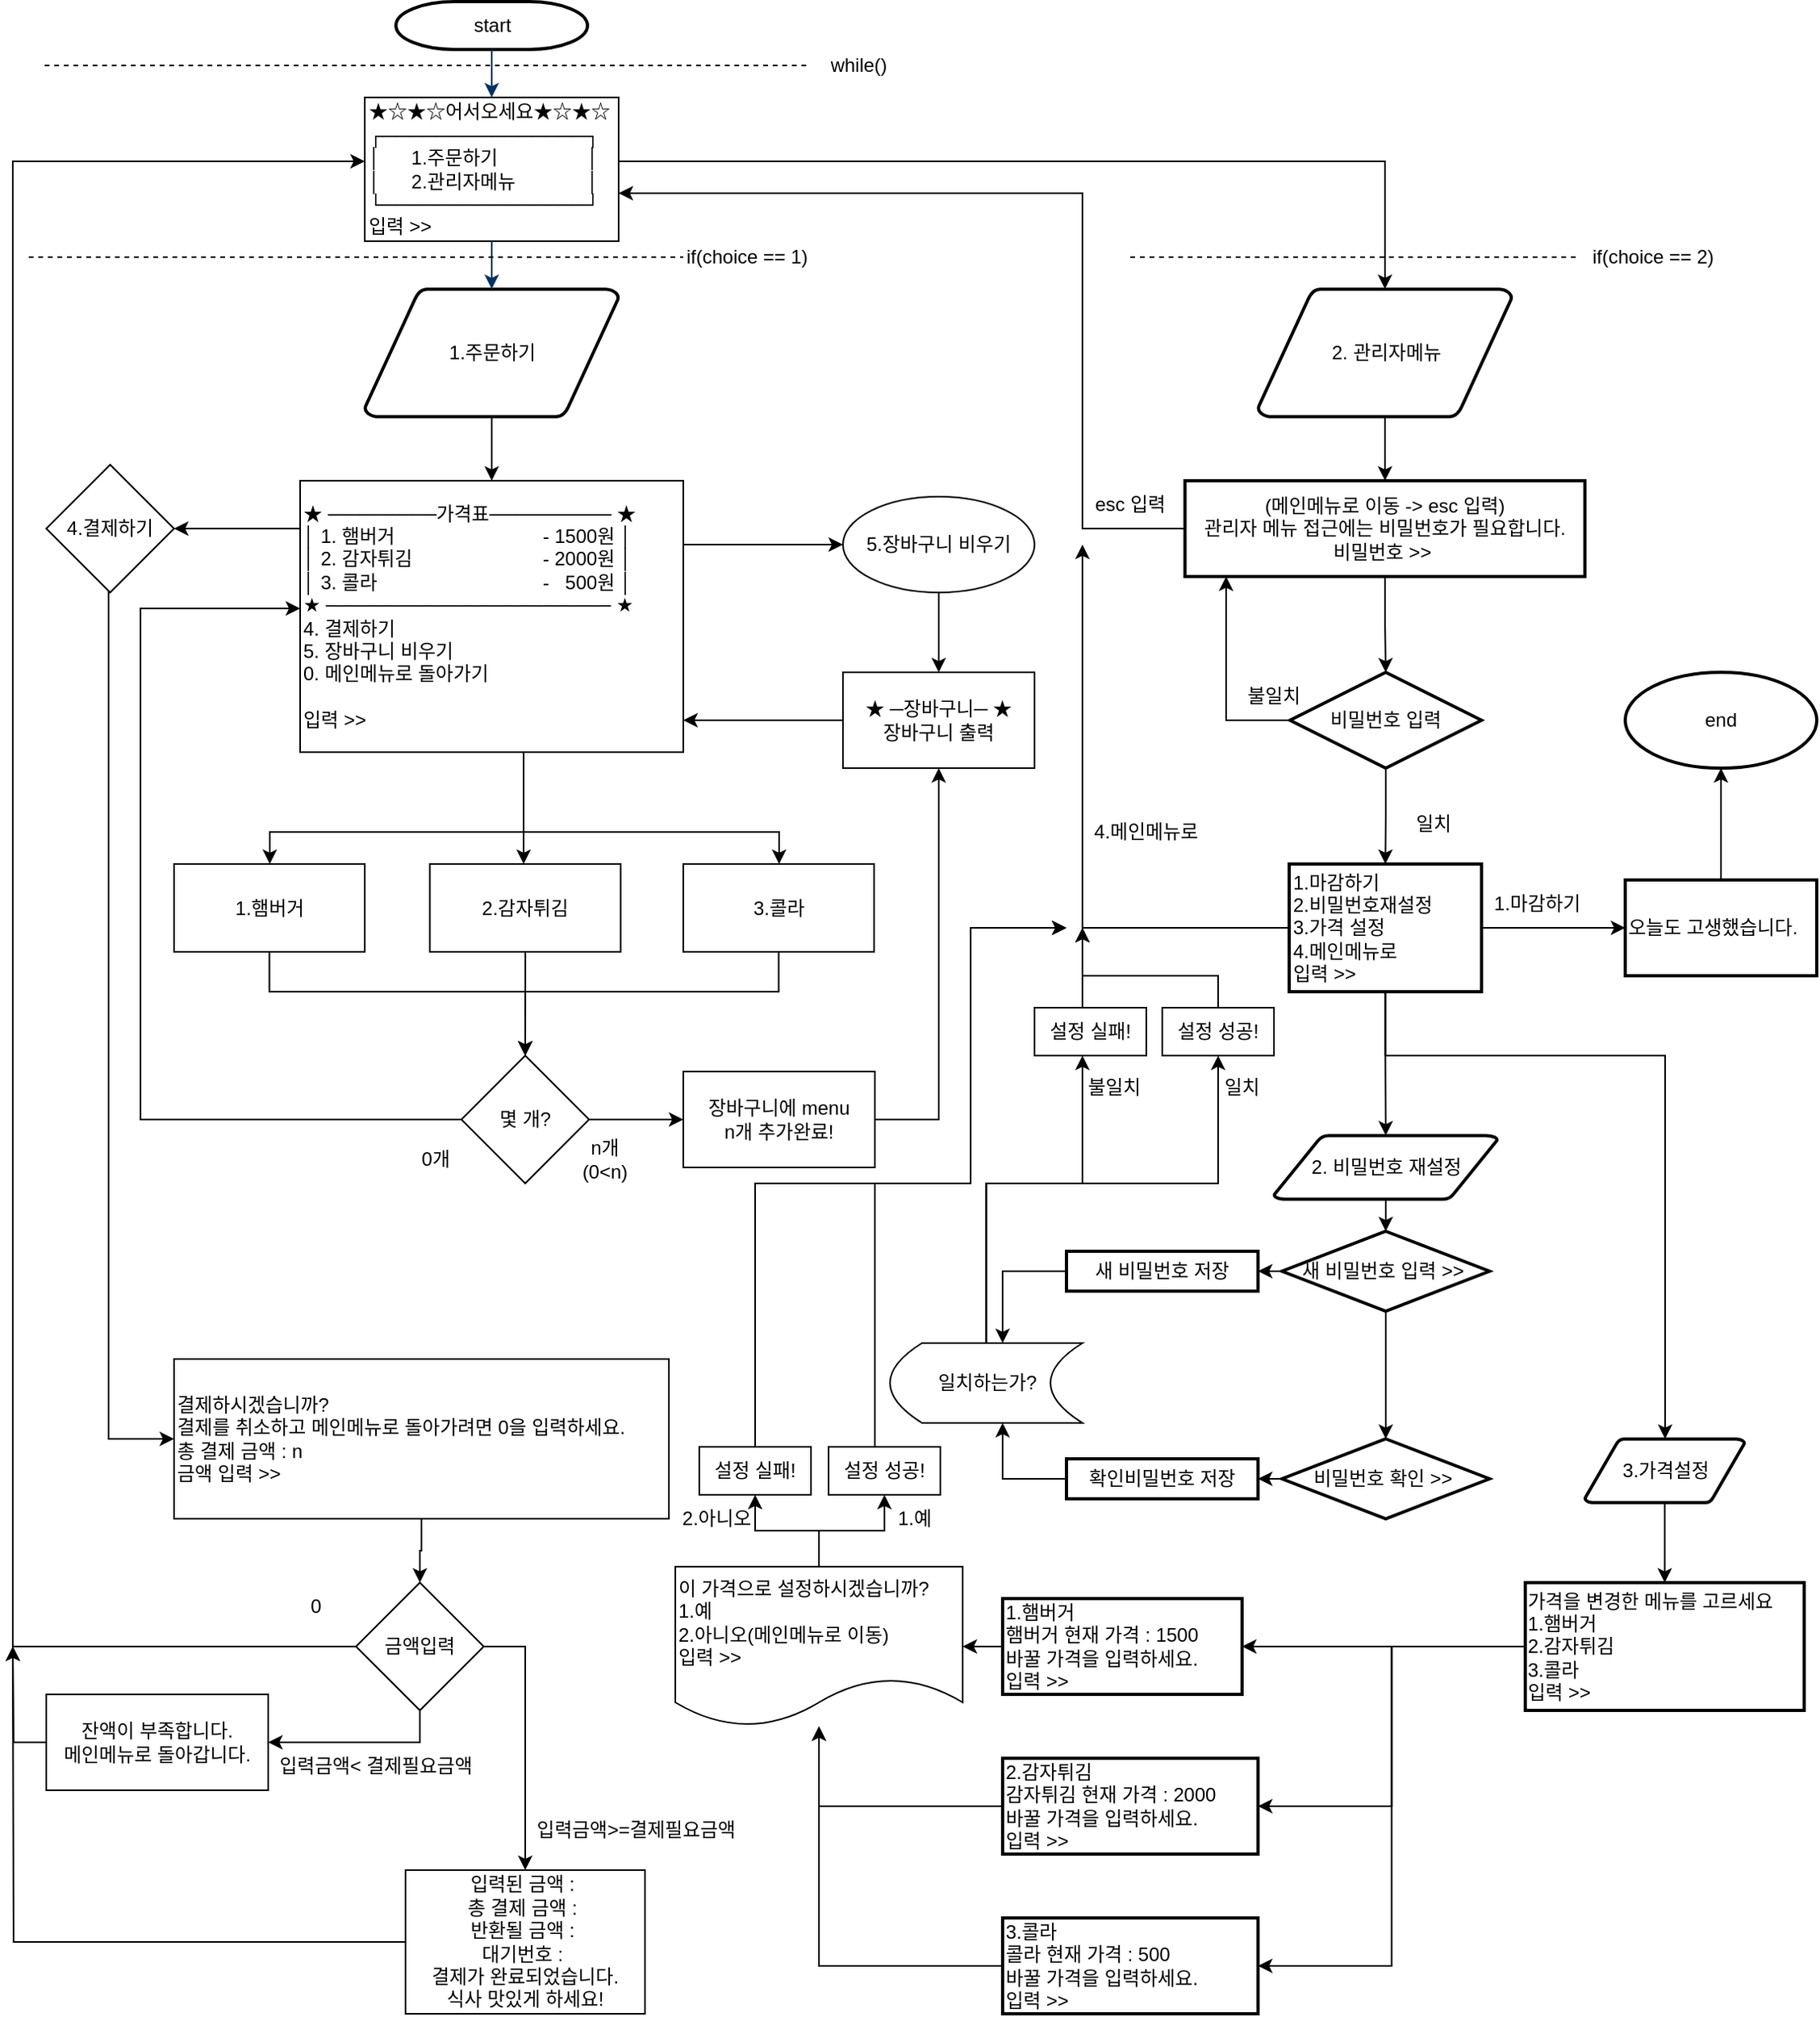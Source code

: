 <mxfile version="19.0.3" type="device"><diagram id="6a731a19-8d31-9384-78a2-239565b7b9f0" name="Page-1"><mxGraphModel dx="1050" dy="816" grid="1" gridSize="10" guides="1" tooltips="1" connect="1" arrows="1" fold="1" page="1" pageScale="1" pageWidth="1169" pageHeight="827" background="none" math="0" shadow="0"><root><mxCell id="0"/><mxCell id="1" parent="0"/><mxCell id="2" value="start" style="shape=mxgraph.flowchart.terminator;strokeWidth=2;gradientColor=none;gradientDirection=north;fontStyle=0;html=1;" parent="1" vertex="1"><mxGeometry x="260" y="60" width="120" height="30" as="geometry"/></mxCell><mxCell id="hAaiAUbfR96zM3OnA0ET-61" value="" style="edgeStyle=orthogonalEdgeStyle;rounded=0;orthogonalLoop=1;jettySize=auto;html=1;" edge="1" parent="1" source="3" target="hAaiAUbfR96zM3OnA0ET-60"><mxGeometry relative="1" as="geometry"><Array as="points"><mxPoint x="490" y="160"/><mxPoint x="490" y="160"/></Array></mxGeometry></mxCell><mxCell id="3" value="&lt;div&gt;★☆★☆어서오세요★☆★☆&lt;/div&gt;&lt;div&gt;┌───────────────┐&lt;/div&gt;&lt;div style=&quot;&quot;&gt;│&lt;span style=&quot;white-space: pre;&quot;&gt;&#9;&lt;/span&gt;1.주문하기&lt;span style=&quot;white-space: pre;&quot;&gt;&#9;&lt;/span&gt;&lt;span style=&quot;white-space: pre;&quot;&gt;&#9;&lt;/span&gt;&amp;nbsp;│&lt;/div&gt;&lt;div&gt;│&lt;span style=&quot;white-space: pre;&quot;&gt;&#9;&lt;/span&gt;2.관리자메뉴&lt;span style=&quot;white-space: pre;&quot;&gt;&#9;&lt;/span&gt;&lt;span style=&quot;white-space: pre;&quot;&gt;&#9;&lt;/span&gt;&amp;nbsp;│&lt;/div&gt;&lt;div&gt;└───────────────┘&lt;/div&gt;&lt;div&gt;입력 &amp;gt;&amp;gt;&amp;nbsp;&lt;/div&gt;" style="rounded=0;whiteSpace=wrap;html=1;align=left;" parent="1" vertex="1"><mxGeometry x="240.5" y="120" width="159" height="90" as="geometry"/></mxCell><mxCell id="hAaiAUbfR96zM3OnA0ET-63" value="" style="edgeStyle=orthogonalEdgeStyle;rounded=0;orthogonalLoop=1;jettySize=auto;html=1;" edge="1" parent="1" source="5" target="hAaiAUbfR96zM3OnA0ET-62"><mxGeometry relative="1" as="geometry"/></mxCell><mxCell id="5" value="1.주문하기" style="shape=mxgraph.flowchart.data;strokeWidth=2;gradientColor=none;gradientDirection=north;fontStyle=0;html=1;" parent="1" vertex="1"><mxGeometry x="240.5" y="240" width="159" height="80" as="geometry"/></mxCell><mxCell id="7" style="fontStyle=1;strokeColor=#003366;strokeWidth=1;html=1;" parent="1" source="2" target="3" edge="1"><mxGeometry relative="1" as="geometry"/></mxCell><mxCell id="8" style="fontStyle=1;strokeColor=#003366;strokeWidth=1;html=1;" parent="1" source="3" target="5" edge="1"><mxGeometry relative="1" as="geometry"/></mxCell><mxCell id="hAaiAUbfR96zM3OnA0ET-132" value="" style="edgeStyle=orthogonalEdgeStyle;rounded=0;orthogonalLoop=1;jettySize=auto;html=1;" edge="1" parent="1" source="hAaiAUbfR96zM3OnA0ET-60" target="hAaiAUbfR96zM3OnA0ET-131"><mxGeometry relative="1" as="geometry"/></mxCell><mxCell id="hAaiAUbfR96zM3OnA0ET-60" value="2. 관리자메뉴" style="shape=mxgraph.flowchart.data;strokeWidth=2;gradientColor=none;gradientDirection=north;fontStyle=0;html=1;" vertex="1" parent="1"><mxGeometry x="800" y="240" width="159" height="80" as="geometry"/></mxCell><mxCell id="hAaiAUbfR96zM3OnA0ET-79" value="" style="edgeStyle=orthogonalEdgeStyle;rounded=0;orthogonalLoop=1;jettySize=auto;html=1;" edge="1" parent="1" source="hAaiAUbfR96zM3OnA0ET-62" target="hAaiAUbfR96zM3OnA0ET-78"><mxGeometry relative="1" as="geometry"><Array as="points"><mxPoint x="340" y="580"/><mxPoint x="181" y="580"/></Array></mxGeometry></mxCell><mxCell id="hAaiAUbfR96zM3OnA0ET-84" value="" style="edgeStyle=orthogonalEdgeStyle;rounded=0;orthogonalLoop=1;jettySize=auto;html=1;" edge="1" parent="1" source="hAaiAUbfR96zM3OnA0ET-62" target="hAaiAUbfR96zM3OnA0ET-83"><mxGeometry relative="1" as="geometry"><Array as="points"><mxPoint x="340" y="590"/><mxPoint x="340" y="590"/></Array></mxGeometry></mxCell><mxCell id="hAaiAUbfR96zM3OnA0ET-89" style="edgeStyle=orthogonalEdgeStyle;rounded=0;orthogonalLoop=1;jettySize=auto;html=1;" edge="1" parent="1" source="hAaiAUbfR96zM3OnA0ET-62" target="hAaiAUbfR96zM3OnA0ET-82"><mxGeometry relative="1" as="geometry"><Array as="points"><mxPoint x="340" y="580"/><mxPoint x="500" y="580"/></Array></mxGeometry></mxCell><mxCell id="hAaiAUbfR96zM3OnA0ET-108" value="" style="edgeStyle=orthogonalEdgeStyle;rounded=0;orthogonalLoop=1;jettySize=auto;html=1;" edge="1" parent="1" source="hAaiAUbfR96zM3OnA0ET-62" target="hAaiAUbfR96zM3OnA0ET-107"><mxGeometry relative="1" as="geometry"><Array as="points"><mxPoint x="500" y="400"/><mxPoint x="500" y="400"/></Array></mxGeometry></mxCell><mxCell id="hAaiAUbfR96zM3OnA0ET-115" style="edgeStyle=orthogonalEdgeStyle;rounded=0;orthogonalLoop=1;jettySize=auto;html=1;" edge="1" parent="1" source="hAaiAUbfR96zM3OnA0ET-62" target="hAaiAUbfR96zM3OnA0ET-90"><mxGeometry relative="1" as="geometry"><Array as="points"><mxPoint x="170" y="390"/><mxPoint x="170" y="390"/></Array></mxGeometry></mxCell><mxCell id="hAaiAUbfR96zM3OnA0ET-62" value="&lt;div&gt;★ ────────가격표─────────&lt;span style=&quot;&quot;&gt;&#9;&lt;/span&gt;★&lt;/div&gt;&lt;div&gt;│ 1. 햄버거 &lt;span style=&quot;white-space: pre;&quot;&gt;&#9;&lt;/span&gt;&lt;span style=&quot;white-space: pre;&quot;&gt;&#9;&lt;/span&gt;&lt;span style=&quot;white-space: pre;&quot;&gt;&#9;&lt;/span&gt;&amp;nbsp; &amp;nbsp;&amp;nbsp;&lt;span style=&quot;&quot;&gt;&amp;nbsp;&lt;/span&gt;- 1500원 │&lt;/div&gt;&lt;div&gt;│ 2. 감자튀김&lt;span style=&quot;&quot;&gt;&#9;&lt;span style=&quot;white-space: pre;&quot;&gt;&#9;&lt;/span&gt;&lt;span style=&quot;white-space: pre;&quot;&gt;&#9;&lt;/span&gt;&lt;span style=&quot;white-space: pre;&quot;&gt;&#9;&lt;/span&gt;&amp;nbsp; &amp;nbsp; &amp;nbsp;&lt;/span&gt;- &lt;span style=&quot;&quot;&gt;&#9;&lt;/span&gt;&lt;span style=&quot;&quot;&gt;&#9;&lt;/span&gt;&lt;span style=&quot;&quot;&gt;&#9;&lt;/span&gt;2000원 │&lt;/div&gt;&lt;div&gt;│ 3. 콜라&amp;nbsp; &lt;span style=&quot;white-space: pre;&quot;&gt;&#9;&lt;/span&gt;&lt;span style=&quot;white-space: pre;&quot;&gt;&#9;&lt;/span&gt;&lt;span style=&quot;white-space: pre;&quot;&gt;&#9;&lt;/span&gt;&amp;nbsp; &amp;nbsp;&amp;nbsp;&lt;span style=&quot;&quot;&gt;&amp;nbsp;&lt;/span&gt;-&amp;nbsp; &amp;nbsp;&lt;span style=&quot;&quot;&gt;&lt;/span&gt;&lt;span style=&quot;&quot;&gt;&lt;/span&gt;&lt;span style=&quot;&quot;&gt;&lt;/span&gt;&lt;span style=&quot;&quot;&gt;&lt;/span&gt;500원 │&lt;/div&gt;&lt;div&gt;★ ─────────────────────&lt;span style=&quot;&quot;&gt;&#9;&lt;/span&gt;★&lt;/div&gt;&lt;div&gt;4. 결제하기&lt;/div&gt;&lt;div&gt;5. 장바구니 비우기&lt;/div&gt;&lt;div&gt;0. 메인메뉴로 돌아가기&lt;/div&gt;&lt;div&gt;&lt;br&gt;&lt;/div&gt;&lt;div&gt;입력 &amp;gt;&amp;gt;&amp;nbsp;&lt;/div&gt;" style="rounded=0;whiteSpace=wrap;html=1;align=left;" vertex="1" parent="1"><mxGeometry x="200" y="360" width="240" height="170" as="geometry"/></mxCell><mxCell id="hAaiAUbfR96zM3OnA0ET-93" value="" style="edgeStyle=orthogonalEdgeStyle;rounded=0;orthogonalLoop=1;jettySize=auto;html=1;" edge="1" parent="1" source="hAaiAUbfR96zM3OnA0ET-78" target="hAaiAUbfR96zM3OnA0ET-92"><mxGeometry relative="1" as="geometry"><Array as="points"><mxPoint x="181" y="680"/><mxPoint x="341" y="680"/></Array></mxGeometry></mxCell><mxCell id="hAaiAUbfR96zM3OnA0ET-78" value="1.햄버거" style="whiteSpace=wrap;html=1;align=center;fillColor=rgb(255, 255, 255);strokeColor=rgb(0, 0, 0);fontColor=rgb(0, 0, 0);rounded=0;" vertex="1" parent="1"><mxGeometry x="121" y="600" width="119.5" height="55" as="geometry"/></mxCell><mxCell id="hAaiAUbfR96zM3OnA0ET-95" style="edgeStyle=orthogonalEdgeStyle;rounded=0;orthogonalLoop=1;jettySize=auto;html=1;" edge="1" parent="1" source="hAaiAUbfR96zM3OnA0ET-82" target="hAaiAUbfR96zM3OnA0ET-92"><mxGeometry relative="1" as="geometry"><Array as="points"><mxPoint x="500" y="680"/><mxPoint x="341" y="680"/></Array></mxGeometry></mxCell><mxCell id="hAaiAUbfR96zM3OnA0ET-82" value="3.콜라" style="whiteSpace=wrap;html=1;align=center;fillColor=rgb(255, 255, 255);strokeColor=rgb(0, 0, 0);fontColor=rgb(0, 0, 0);rounded=0;" vertex="1" parent="1"><mxGeometry x="440" y="600" width="119.5" height="55" as="geometry"/></mxCell><mxCell id="hAaiAUbfR96zM3OnA0ET-94" style="edgeStyle=orthogonalEdgeStyle;rounded=0;orthogonalLoop=1;jettySize=auto;html=1;" edge="1" parent="1" source="hAaiAUbfR96zM3OnA0ET-83" target="hAaiAUbfR96zM3OnA0ET-92"><mxGeometry relative="1" as="geometry"/></mxCell><mxCell id="hAaiAUbfR96zM3OnA0ET-83" value="2.감자튀김" style="whiteSpace=wrap;html=1;align=center;fillColor=rgb(255, 255, 255);strokeColor=rgb(0, 0, 0);fontColor=rgb(0, 0, 0);rounded=0;" vertex="1" parent="1"><mxGeometry x="281.25" y="600" width="119.5" height="55" as="geometry"/></mxCell><mxCell id="hAaiAUbfR96zM3OnA0ET-114" value="" style="edgeStyle=orthogonalEdgeStyle;rounded=0;orthogonalLoop=1;jettySize=auto;html=1;" edge="1" parent="1" source="hAaiAUbfR96zM3OnA0ET-90" target="hAaiAUbfR96zM3OnA0ET-113"><mxGeometry relative="1" as="geometry"><Array as="points"><mxPoint x="80" y="960"/></Array></mxGeometry></mxCell><mxCell id="hAaiAUbfR96zM3OnA0ET-90" value="4.결제하기" style="rhombus;whiteSpace=wrap;html=1;align=center;fillColor=rgb(255, 255, 255);strokeColor=rgb(0, 0, 0);fontColor=rgb(0, 0, 0);rounded=0;" vertex="1" parent="1"><mxGeometry x="41" y="350" width="80" height="80" as="geometry"/></mxCell><mxCell id="hAaiAUbfR96zM3OnA0ET-96" style="edgeStyle=orthogonalEdgeStyle;rounded=0;orthogonalLoop=1;jettySize=auto;html=1;" edge="1" parent="1" source="hAaiAUbfR96zM3OnA0ET-92" target="hAaiAUbfR96zM3OnA0ET-62"><mxGeometry relative="1" as="geometry"><mxPoint x="70" y="470" as="targetPoint"/><Array as="points"><mxPoint x="100" y="760"/><mxPoint x="100" y="440"/></Array></mxGeometry></mxCell><mxCell id="hAaiAUbfR96zM3OnA0ET-100" value="" style="edgeStyle=orthogonalEdgeStyle;rounded=0;orthogonalLoop=1;jettySize=auto;html=1;" edge="1" parent="1" source="hAaiAUbfR96zM3OnA0ET-92" target="hAaiAUbfR96zM3OnA0ET-99"><mxGeometry relative="1" as="geometry"/></mxCell><mxCell id="hAaiAUbfR96zM3OnA0ET-92" value="몇 개?" style="rhombus;whiteSpace=wrap;html=1;fillColor=rgb(255, 255, 255);strokeColor=rgb(0, 0, 0);fontColor=rgb(0, 0, 0);rounded=0;" vertex="1" parent="1"><mxGeometry x="301" y="720" width="80" height="80" as="geometry"/></mxCell><mxCell id="hAaiAUbfR96zM3OnA0ET-97" value="0개" style="text;html=1;strokeColor=none;fillColor=none;align=center;verticalAlign=middle;whiteSpace=wrap;rounded=0;" vertex="1" parent="1"><mxGeometry x="255" y="770" width="60" height="30" as="geometry"/></mxCell><mxCell id="hAaiAUbfR96zM3OnA0ET-102" value="" style="edgeStyle=orthogonalEdgeStyle;rounded=0;orthogonalLoop=1;jettySize=auto;html=1;" edge="1" parent="1" source="hAaiAUbfR96zM3OnA0ET-99" target="hAaiAUbfR96zM3OnA0ET-101"><mxGeometry relative="1" as="geometry"><Array as="points"><mxPoint x="600" y="670"/><mxPoint x="600" y="670"/></Array></mxGeometry></mxCell><mxCell id="hAaiAUbfR96zM3OnA0ET-99" value="장바구니에 menu&lt;br&gt;n개 추가완료!" style="whiteSpace=wrap;html=1;fillColor=rgb(255, 255, 255);strokeColor=rgb(0, 0, 0);fontColor=rgb(0, 0, 0);rounded=0;" vertex="1" parent="1"><mxGeometry x="440" y="730" width="120" height="60" as="geometry"/></mxCell><mxCell id="hAaiAUbfR96zM3OnA0ET-112" style="edgeStyle=orthogonalEdgeStyle;rounded=0;orthogonalLoop=1;jettySize=auto;html=1;exitX=0;exitY=0.5;exitDx=0;exitDy=0;" edge="1" parent="1" source="hAaiAUbfR96zM3OnA0ET-101" target="hAaiAUbfR96zM3OnA0ET-62"><mxGeometry relative="1" as="geometry"><Array as="points"><mxPoint x="490" y="510"/><mxPoint x="490" y="510"/></Array></mxGeometry></mxCell><mxCell id="hAaiAUbfR96zM3OnA0ET-101" value="★ ─장바구니─ ★&lt;br&gt;장바구니 출력" style="whiteSpace=wrap;html=1;fillColor=rgb(255, 255, 255);strokeColor=rgb(0, 0, 0);fontColor=rgb(0, 0, 0);rounded=0;" vertex="1" parent="1"><mxGeometry x="540" y="480" width="120" height="60" as="geometry"/></mxCell><mxCell id="hAaiAUbfR96zM3OnA0ET-111" style="edgeStyle=orthogonalEdgeStyle;rounded=0;orthogonalLoop=1;jettySize=auto;html=1;" edge="1" parent="1" source="hAaiAUbfR96zM3OnA0ET-107" target="hAaiAUbfR96zM3OnA0ET-101"><mxGeometry relative="1" as="geometry"><Array as="points"><mxPoint x="600" y="450"/><mxPoint x="600" y="450"/></Array></mxGeometry></mxCell><mxCell id="hAaiAUbfR96zM3OnA0ET-107" value="5.장바구니 비우기" style="ellipse;whiteSpace=wrap;html=1;align=center;fillColor=rgb(255, 255, 255);strokeColor=rgb(0, 0, 0);fontColor=rgb(0, 0, 0);rounded=0;" vertex="1" parent="1"><mxGeometry x="540" y="370" width="120" height="60" as="geometry"/></mxCell><mxCell id="hAaiAUbfR96zM3OnA0ET-117" style="edgeStyle=orthogonalEdgeStyle;rounded=0;orthogonalLoop=1;jettySize=auto;html=1;" edge="1" parent="1" source="hAaiAUbfR96zM3OnA0ET-121" target="3"><mxGeometry relative="1" as="geometry"><mxPoint x="40" y="260" as="targetPoint"/><Array as="points"><mxPoint x="20" y="1090"/><mxPoint x="20" y="160"/></Array></mxGeometry></mxCell><mxCell id="hAaiAUbfR96zM3OnA0ET-120" value="" style="edgeStyle=orthogonalEdgeStyle;rounded=0;orthogonalLoop=1;jettySize=auto;html=1;" edge="1" parent="1" source="hAaiAUbfR96zM3OnA0ET-113" target="hAaiAUbfR96zM3OnA0ET-121"><mxGeometry relative="1" as="geometry"><mxPoint x="341.3" y="1040" as="targetPoint"/></mxGeometry></mxCell><mxCell id="hAaiAUbfR96zM3OnA0ET-113" value="결제하시겠습니까?&lt;br&gt;결제를 취소하고 메인메뉴로 돌아가려면 0을 입력하세요.&lt;br&gt;총 결제 금액 : n&lt;br&gt;금액 입력 &amp;gt;&amp;gt;" style="whiteSpace=wrap;html=1;fillColor=rgb(255, 255, 255);strokeColor=rgb(0, 0, 0);fontColor=rgb(0, 0, 0);rounded=0;align=left;" vertex="1" parent="1"><mxGeometry x="121" y="910" width="310" height="100" as="geometry"/></mxCell><mxCell id="hAaiAUbfR96zM3OnA0ET-116" value="n개&lt;br&gt;(0&amp;lt;n)" style="text;html=1;strokeColor=none;fillColor=none;align=center;verticalAlign=middle;whiteSpace=wrap;rounded=0;" vertex="1" parent="1"><mxGeometry x="361" y="770" width="60" height="30" as="geometry"/></mxCell><mxCell id="hAaiAUbfR96zM3OnA0ET-118" value="0" style="text;html=1;strokeColor=none;fillColor=none;align=center;verticalAlign=middle;whiteSpace=wrap;rounded=0;" vertex="1" parent="1"><mxGeometry x="180" y="1050" width="60" height="30" as="geometry"/></mxCell><mxCell id="hAaiAUbfR96zM3OnA0ET-242" style="edgeStyle=orthogonalEdgeStyle;rounded=0;orthogonalLoop=1;jettySize=auto;html=1;" edge="1" parent="1" source="hAaiAUbfR96zM3OnA0ET-121" target="hAaiAUbfR96zM3OnA0ET-123"><mxGeometry relative="1" as="geometry"><Array as="points"><mxPoint x="275" y="1150"/></Array></mxGeometry></mxCell><mxCell id="hAaiAUbfR96zM3OnA0ET-243" style="edgeStyle=orthogonalEdgeStyle;rounded=0;orthogonalLoop=1;jettySize=auto;html=1;" edge="1" parent="1" source="hAaiAUbfR96zM3OnA0ET-121" target="hAaiAUbfR96zM3OnA0ET-128"><mxGeometry relative="1" as="geometry"><Array as="points"><mxPoint x="341" y="1090"/></Array></mxGeometry></mxCell><mxCell id="hAaiAUbfR96zM3OnA0ET-121" value="금액입력" style="rhombus;whiteSpace=wrap;html=1;fillColor=rgb(255, 255, 255);strokeColor=rgb(0, 0, 0);fontColor=rgb(0, 0, 0);rounded=0;" vertex="1" parent="1"><mxGeometry x="235" y="1050" width="80" height="80" as="geometry"/></mxCell><mxCell id="hAaiAUbfR96zM3OnA0ET-126" style="edgeStyle=orthogonalEdgeStyle;rounded=0;orthogonalLoop=1;jettySize=auto;html=1;" edge="1" parent="1" source="hAaiAUbfR96zM3OnA0ET-123"><mxGeometry relative="1" as="geometry"><mxPoint x="20" y="1090" as="targetPoint"/></mxGeometry></mxCell><mxCell id="hAaiAUbfR96zM3OnA0ET-123" value="&lt;div&gt;잔액이 부족합니다.&lt;/div&gt;&lt;div&gt;메인메뉴로 돌아갑니다.&lt;/div&gt;" style="whiteSpace=wrap;html=1;fillColor=rgb(255, 255, 255);strokeColor=rgb(0, 0, 0);fontColor=rgb(0, 0, 0);rounded=0;" vertex="1" parent="1"><mxGeometry x="41" y="1120" width="139" height="60" as="geometry"/></mxCell><mxCell id="hAaiAUbfR96zM3OnA0ET-125" value="입력금액&amp;lt; 결제필요금액" style="text;html=1;strokeColor=none;fillColor=none;align=center;verticalAlign=middle;whiteSpace=wrap;rounded=0;" vertex="1" parent="1"><mxGeometry x="180" y="1150" width="135" height="30" as="geometry"/></mxCell><mxCell id="hAaiAUbfR96zM3OnA0ET-164" style="edgeStyle=orthogonalEdgeStyle;rounded=0;orthogonalLoop=1;jettySize=auto;html=1;" edge="1" parent="1" source="hAaiAUbfR96zM3OnA0ET-128"><mxGeometry relative="1" as="geometry"><mxPoint x="20" y="1090" as="targetPoint"/></mxGeometry></mxCell><mxCell id="hAaiAUbfR96zM3OnA0ET-128" value="&lt;div&gt;입력된 금액 :&amp;nbsp;&lt;/div&gt;&lt;div&gt;총 결제 금액 :&amp;nbsp;&lt;/div&gt;&lt;div&gt;반환될 금액 :&amp;nbsp;&lt;/div&gt;&lt;div&gt;대기번호 :&amp;nbsp;&lt;/div&gt;&lt;div&gt;결제가 완료되었습니다.&lt;/div&gt;&lt;div&gt;식사 맛있게 하세요!&lt;/div&gt;" style="whiteSpace=wrap;html=1;fillColor=rgb(255, 255, 255);strokeColor=rgb(0, 0, 0);fontColor=rgb(0, 0, 0);rounded=0;" vertex="1" parent="1"><mxGeometry x="266" y="1230" width="150" height="90" as="geometry"/></mxCell><mxCell id="hAaiAUbfR96zM3OnA0ET-130" value="입력금액&amp;gt;=결제필요금액" style="text;html=1;strokeColor=none;fillColor=none;align=center;verticalAlign=middle;whiteSpace=wrap;rounded=0;" vertex="1" parent="1"><mxGeometry x="340.75" y="1190" width="139.25" height="30" as="geometry"/></mxCell><mxCell id="hAaiAUbfR96zM3OnA0ET-144" value="" style="edgeStyle=orthogonalEdgeStyle;rounded=0;orthogonalLoop=1;jettySize=auto;html=1;" edge="1" parent="1" source="hAaiAUbfR96zM3OnA0ET-131" target="hAaiAUbfR96zM3OnA0ET-143"><mxGeometry relative="1" as="geometry"/></mxCell><mxCell id="hAaiAUbfR96zM3OnA0ET-145" style="edgeStyle=orthogonalEdgeStyle;rounded=0;orthogonalLoop=1;jettySize=auto;html=1;" edge="1" parent="1" source="hAaiAUbfR96zM3OnA0ET-131" target="3"><mxGeometry relative="1" as="geometry"><Array as="points"><mxPoint x="690" y="390"/><mxPoint x="690" y="180"/></Array></mxGeometry></mxCell><mxCell id="hAaiAUbfR96zM3OnA0ET-131" value="&lt;div&gt;(메인메뉴로 이동 -&amp;gt; esc 입력)&lt;/div&gt;&lt;div&gt;관리자 메뉴 접근에는 비밀번호가 필요합니다.&lt;/div&gt;&lt;div&gt;비밀번호 &amp;gt;&amp;gt;&amp;nbsp;&lt;/div&gt;" style="whiteSpace=wrap;html=1;fillColor=rgb(255, 255, 255);strokeColor=rgb(0, 0, 0);fontColor=rgb(0, 0, 0);strokeWidth=2;gradientColor=none;gradientDirection=north;fontStyle=0;" vertex="1" parent="1"><mxGeometry x="754.25" y="360" width="250.5" height="60" as="geometry"/></mxCell><mxCell id="hAaiAUbfR96zM3OnA0ET-135" value="" style="endArrow=none;dashed=1;html=1;rounded=0;" edge="1" parent="1"><mxGeometry width="50" height="50" relative="1" as="geometry"><mxPoint x="30" y="220" as="sourcePoint"/><mxPoint x="440" y="220" as="targetPoint"/></mxGeometry></mxCell><mxCell id="hAaiAUbfR96zM3OnA0ET-137" value="" style="endArrow=none;dashed=1;html=1;rounded=0;" edge="1" parent="1"><mxGeometry width="50" height="50" relative="1" as="geometry"><mxPoint x="40" y="100" as="sourcePoint"/><mxPoint x="520" y="100" as="targetPoint"/></mxGeometry></mxCell><mxCell id="hAaiAUbfR96zM3OnA0ET-138" value="while()" style="text;html=1;strokeColor=none;fillColor=none;align=center;verticalAlign=middle;whiteSpace=wrap;rounded=0;" vertex="1" parent="1"><mxGeometry x="520" y="80" width="60" height="40" as="geometry"/></mxCell><mxCell id="hAaiAUbfR96zM3OnA0ET-139" value="if(choice == 1)" style="text;html=1;strokeColor=none;fillColor=none;align=center;verticalAlign=middle;whiteSpace=wrap;rounded=0;" vertex="1" parent="1"><mxGeometry x="440" y="200" width="80" height="40" as="geometry"/></mxCell><mxCell id="hAaiAUbfR96zM3OnA0ET-140" value="if(choice == 2)" style="text;html=1;strokeColor=none;fillColor=none;align=center;verticalAlign=middle;whiteSpace=wrap;rounded=0;" vertex="1" parent="1"><mxGeometry x="1004.75" y="200" width="85.25" height="40" as="geometry"/></mxCell><mxCell id="hAaiAUbfR96zM3OnA0ET-142" value="" style="endArrow=none;dashed=1;html=1;rounded=0;" edge="1" parent="1"><mxGeometry width="50" height="50" relative="1" as="geometry"><mxPoint x="720" y="220" as="sourcePoint"/><mxPoint x="1000" y="220" as="targetPoint"/></mxGeometry></mxCell><mxCell id="hAaiAUbfR96zM3OnA0ET-148" style="edgeStyle=orthogonalEdgeStyle;rounded=0;orthogonalLoop=1;jettySize=auto;html=1;" edge="1" parent="1" source="hAaiAUbfR96zM3OnA0ET-143" target="hAaiAUbfR96zM3OnA0ET-131"><mxGeometry relative="1" as="geometry"><Array as="points"><mxPoint x="780" y="510"/></Array></mxGeometry></mxCell><mxCell id="hAaiAUbfR96zM3OnA0ET-153" value="" style="edgeStyle=orthogonalEdgeStyle;rounded=0;orthogonalLoop=1;jettySize=auto;html=1;" edge="1" parent="1" source="hAaiAUbfR96zM3OnA0ET-143" target="hAaiAUbfR96zM3OnA0ET-152"><mxGeometry relative="1" as="geometry"/></mxCell><mxCell id="hAaiAUbfR96zM3OnA0ET-143" value="비밀번호 입력" style="rhombus;whiteSpace=wrap;html=1;fillColor=rgb(255, 255, 255);strokeColor=rgb(0, 0, 0);fontColor=rgb(0, 0, 0);strokeWidth=2;gradientColor=none;gradientDirection=north;fontStyle=0;" vertex="1" parent="1"><mxGeometry x="820" y="480" width="120" height="60" as="geometry"/></mxCell><mxCell id="hAaiAUbfR96zM3OnA0ET-147" value="esc 입력" style="text;html=1;strokeColor=none;fillColor=none;align=center;verticalAlign=middle;whiteSpace=wrap;rounded=0;" vertex="1" parent="1"><mxGeometry x="690" y="360" width="60" height="30" as="geometry"/></mxCell><mxCell id="hAaiAUbfR96zM3OnA0ET-150" value="불일치" style="text;html=1;strokeColor=none;fillColor=none;align=center;verticalAlign=middle;whiteSpace=wrap;rounded=0;" vertex="1" parent="1"><mxGeometry x="779.5" y="480" width="60" height="30" as="geometry"/></mxCell><mxCell id="hAaiAUbfR96zM3OnA0ET-154" style="edgeStyle=orthogonalEdgeStyle;rounded=0;orthogonalLoop=1;jettySize=auto;html=1;" edge="1" parent="1" source="hAaiAUbfR96zM3OnA0ET-152"><mxGeometry relative="1" as="geometry"><mxPoint x="690" y="400" as="targetPoint"/><Array as="points"><mxPoint x="690" y="640"/></Array></mxGeometry></mxCell><mxCell id="hAaiAUbfR96zM3OnA0ET-158" value="" style="edgeStyle=orthogonalEdgeStyle;rounded=0;orthogonalLoop=1;jettySize=auto;html=1;" edge="1" parent="1" source="hAaiAUbfR96zM3OnA0ET-152" target="hAaiAUbfR96zM3OnA0ET-157"><mxGeometry relative="1" as="geometry"/></mxCell><mxCell id="hAaiAUbfR96zM3OnA0ET-171" style="edgeStyle=orthogonalEdgeStyle;rounded=0;orthogonalLoop=1;jettySize=auto;html=1;" edge="1" parent="1" source="hAaiAUbfR96zM3OnA0ET-152" target="hAaiAUbfR96zM3OnA0ET-170"><mxGeometry relative="1" as="geometry"/></mxCell><mxCell id="hAaiAUbfR96zM3OnA0ET-174" style="edgeStyle=orthogonalEdgeStyle;rounded=0;orthogonalLoop=1;jettySize=auto;html=1;" edge="1" parent="1" source="hAaiAUbfR96zM3OnA0ET-152" target="hAaiAUbfR96zM3OnA0ET-172"><mxGeometry relative="1" as="geometry"><Array as="points"><mxPoint x="880" y="720"/><mxPoint x="1055" y="720"/></Array></mxGeometry></mxCell><mxCell id="hAaiAUbfR96zM3OnA0ET-152" value="&lt;div&gt;1.마감하기&lt;/div&gt;&lt;div&gt;2.비밀번호재설정&lt;/div&gt;&lt;div&gt;3.가격 설정&lt;/div&gt;&lt;div&gt;4.메인메뉴로&lt;/div&gt;&lt;div&gt;입력 &amp;gt;&amp;gt;&amp;nbsp;&lt;/div&gt;" style="whiteSpace=wrap;html=1;fillColor=rgb(255, 255, 255);strokeColor=rgb(0, 0, 0);fontColor=rgb(0, 0, 0);strokeWidth=2;gradientColor=none;gradientDirection=north;fontStyle=0;align=left;" vertex="1" parent="1"><mxGeometry x="819.5" y="600" width="120.5" height="80" as="geometry"/></mxCell><mxCell id="hAaiAUbfR96zM3OnA0ET-155" value="4.메인메뉴로" style="text;html=1;strokeColor=none;fillColor=none;align=center;verticalAlign=middle;whiteSpace=wrap;rounded=0;" vertex="1" parent="1"><mxGeometry x="690" y="560" width="80" height="40" as="geometry"/></mxCell><mxCell id="hAaiAUbfR96zM3OnA0ET-163" value="" style="edgeStyle=orthogonalEdgeStyle;rounded=0;orthogonalLoop=1;jettySize=auto;html=1;" edge="1" parent="1" source="hAaiAUbfR96zM3OnA0ET-157" target="hAaiAUbfR96zM3OnA0ET-162"><mxGeometry relative="1" as="geometry"/></mxCell><mxCell id="hAaiAUbfR96zM3OnA0ET-157" value="&lt;div&gt;오늘도 고생했습니다.&lt;/div&gt;" style="whiteSpace=wrap;html=1;align=left;fillColor=rgb(255, 255, 255);strokeColor=rgb(0, 0, 0);fontColor=rgb(0, 0, 0);strokeWidth=2;gradientColor=none;gradientDirection=north;fontStyle=0;" vertex="1" parent="1"><mxGeometry x="1030" y="610" width="120" height="60" as="geometry"/></mxCell><mxCell id="hAaiAUbfR96zM3OnA0ET-159" value="일치" style="text;html=1;strokeColor=none;fillColor=none;align=center;verticalAlign=middle;whiteSpace=wrap;rounded=0;" vertex="1" parent="1"><mxGeometry x="880" y="560" width="60" height="30" as="geometry"/></mxCell><mxCell id="hAaiAUbfR96zM3OnA0ET-162" value="end" style="ellipse;whiteSpace=wrap;html=1;align=center;fillColor=rgb(255, 255, 255);strokeColor=rgb(0, 0, 0);fontColor=rgb(0, 0, 0);strokeWidth=2;gradientColor=none;gradientDirection=north;fontStyle=0;" vertex="1" parent="1"><mxGeometry x="1030" y="480" width="120" height="60" as="geometry"/></mxCell><mxCell id="hAaiAUbfR96zM3OnA0ET-169" value="1.마감하기" style="text;html=1;strokeColor=none;fillColor=none;align=center;verticalAlign=middle;whiteSpace=wrap;rounded=0;" vertex="1" parent="1"><mxGeometry x="944.75" y="610" width="60" height="30" as="geometry"/></mxCell><mxCell id="hAaiAUbfR96zM3OnA0ET-178" value="" style="edgeStyle=orthogonalEdgeStyle;rounded=0;orthogonalLoop=1;jettySize=auto;html=1;" edge="1" parent="1" source="hAaiAUbfR96zM3OnA0ET-170" target="hAaiAUbfR96zM3OnA0ET-177"><mxGeometry relative="1" as="geometry"/></mxCell><mxCell id="hAaiAUbfR96zM3OnA0ET-170" value="2. 비밀번호 재설정" style="shape=mxgraph.flowchart.data;strokeWidth=2;gradientColor=none;gradientDirection=north;fontStyle=0;html=1;" vertex="1" parent="1"><mxGeometry x="810" y="770" width="140" height="40" as="geometry"/></mxCell><mxCell id="hAaiAUbfR96zM3OnA0ET-210" value="" style="edgeStyle=orthogonalEdgeStyle;rounded=0;orthogonalLoop=1;jettySize=auto;html=1;" edge="1" parent="1" source="hAaiAUbfR96zM3OnA0ET-172" target="hAaiAUbfR96zM3OnA0ET-209"><mxGeometry relative="1" as="geometry"/></mxCell><mxCell id="hAaiAUbfR96zM3OnA0ET-172" value="3.가격설정" style="shape=mxgraph.flowchart.data;strokeWidth=2;gradientColor=none;gradientDirection=north;fontStyle=0;html=1;" vertex="1" parent="1"><mxGeometry x="1004.75" y="960" width="100" height="40" as="geometry"/></mxCell><mxCell id="hAaiAUbfR96zM3OnA0ET-182" value="" style="edgeStyle=orthogonalEdgeStyle;rounded=0;orthogonalLoop=1;jettySize=auto;html=1;" edge="1" parent="1" source="hAaiAUbfR96zM3OnA0ET-177" target="hAaiAUbfR96zM3OnA0ET-181"><mxGeometry relative="1" as="geometry"/></mxCell><mxCell id="hAaiAUbfR96zM3OnA0ET-184" value="" style="edgeStyle=orthogonalEdgeStyle;rounded=0;orthogonalLoop=1;jettySize=auto;html=1;" edge="1" parent="1" source="hAaiAUbfR96zM3OnA0ET-177" target="hAaiAUbfR96zM3OnA0ET-183"><mxGeometry relative="1" as="geometry"/></mxCell><mxCell id="hAaiAUbfR96zM3OnA0ET-177" value="새 비밀번호 입력 &amp;gt;&amp;gt;&amp;nbsp;" style="rhombus;whiteSpace=wrap;html=1;fillColor=rgb(255, 255, 255);strokeColor=rgb(0, 0, 0);fontColor=rgb(0, 0, 0);strokeWidth=2;gradientColor=none;gradientDirection=north;fontStyle=0;" vertex="1" parent="1"><mxGeometry x="815" y="830" width="130" height="50" as="geometry"/></mxCell><mxCell id="hAaiAUbfR96zM3OnA0ET-186" value="" style="edgeStyle=orthogonalEdgeStyle;rounded=0;orthogonalLoop=1;jettySize=auto;html=1;exitX=0.085;exitY=0.48;exitDx=0;exitDy=0;exitPerimeter=0;" edge="1" parent="1" source="hAaiAUbfR96zM3OnA0ET-181" target="hAaiAUbfR96zM3OnA0ET-185"><mxGeometry relative="1" as="geometry"><Array as="points"><mxPoint x="800" y="985"/><mxPoint x="800" y="985"/></Array></mxGeometry></mxCell><mxCell id="hAaiAUbfR96zM3OnA0ET-181" value="비밀번호 확인 &amp;gt;&amp;gt;&amp;nbsp;" style="rhombus;whiteSpace=wrap;html=1;fillColor=rgb(255, 255, 255);strokeColor=rgb(0, 0, 0);fontColor=rgb(0, 0, 0);strokeWidth=2;gradientColor=none;gradientDirection=north;fontStyle=0;" vertex="1" parent="1"><mxGeometry x="815" y="960" width="130" height="50" as="geometry"/></mxCell><mxCell id="hAaiAUbfR96zM3OnA0ET-187" style="edgeStyle=orthogonalEdgeStyle;rounded=0;orthogonalLoop=1;jettySize=auto;html=1;" edge="1" parent="1" source="hAaiAUbfR96zM3OnA0ET-183" target="hAaiAUbfR96zM3OnA0ET-189"><mxGeometry relative="1" as="geometry"><mxPoint x="520" y="940" as="targetPoint"/><Array as="points"><mxPoint x="640" y="855"/></Array></mxGeometry></mxCell><mxCell id="hAaiAUbfR96zM3OnA0ET-183" value="새 비밀번호 저장" style="whiteSpace=wrap;html=1;fillColor=rgb(255, 255, 255);strokeColor=rgb(0, 0, 0);fontColor=rgb(0, 0, 0);strokeWidth=2;gradientColor=none;gradientDirection=north;fontStyle=0;" vertex="1" parent="1"><mxGeometry x="680" y="842.5" width="120" height="25" as="geometry"/></mxCell><mxCell id="hAaiAUbfR96zM3OnA0ET-197" style="edgeStyle=orthogonalEdgeStyle;rounded=0;orthogonalLoop=1;jettySize=auto;html=1;" edge="1" parent="1" source="hAaiAUbfR96zM3OnA0ET-185" target="hAaiAUbfR96zM3OnA0ET-189"><mxGeometry relative="1" as="geometry"><Array as="points"><mxPoint x="640" y="985"/></Array></mxGeometry></mxCell><mxCell id="hAaiAUbfR96zM3OnA0ET-185" value="확인비밀번호 저장" style="whiteSpace=wrap;html=1;fillColor=rgb(255, 255, 255);strokeColor=rgb(0, 0, 0);fontColor=rgb(0, 0, 0);strokeWidth=2;gradientColor=none;gradientDirection=north;fontStyle=0;" vertex="1" parent="1"><mxGeometry x="680" y="972.5" width="120" height="25" as="geometry"/></mxCell><mxCell id="hAaiAUbfR96zM3OnA0ET-199" style="edgeStyle=orthogonalEdgeStyle;rounded=0;orthogonalLoop=1;jettySize=auto;html=1;" edge="1" parent="1" source="hAaiAUbfR96zM3OnA0ET-189" target="hAaiAUbfR96zM3OnA0ET-201"><mxGeometry relative="1" as="geometry"><mxPoint x="720" y="740" as="targetPoint"/><Array as="points"><mxPoint x="630" y="800"/><mxPoint x="690" y="800"/></Array></mxGeometry></mxCell><mxCell id="hAaiAUbfR96zM3OnA0ET-205" style="edgeStyle=orthogonalEdgeStyle;rounded=0;orthogonalLoop=1;jettySize=auto;html=1;" edge="1" parent="1" source="hAaiAUbfR96zM3OnA0ET-189" target="hAaiAUbfR96zM3OnA0ET-204"><mxGeometry relative="1" as="geometry"><Array as="points"><mxPoint x="630" y="800"/><mxPoint x="775" y="800"/></Array></mxGeometry></mxCell><mxCell id="hAaiAUbfR96zM3OnA0ET-189" value="일치하는가?" style="shape=dataStorage;whiteSpace=wrap;html=1;fixedSize=1;" vertex="1" parent="1"><mxGeometry x="569.5" y="900" width="120.5" height="50" as="geometry"/></mxCell><mxCell id="hAaiAUbfR96zM3OnA0ET-200" value="불일치" style="text;html=1;strokeColor=none;fillColor=none;align=center;verticalAlign=middle;whiteSpace=wrap;rounded=0;" vertex="1" parent="1"><mxGeometry x="680" y="725" width="60" height="30" as="geometry"/></mxCell><mxCell id="hAaiAUbfR96zM3OnA0ET-203" style="edgeStyle=orthogonalEdgeStyle;rounded=0;orthogonalLoop=1;jettySize=auto;html=1;" edge="1" parent="1" source="hAaiAUbfR96zM3OnA0ET-201"><mxGeometry relative="1" as="geometry"><mxPoint x="690" y="640" as="targetPoint"/><Array as="points"><mxPoint x="690" y="670"/><mxPoint x="690" y="670"/></Array></mxGeometry></mxCell><mxCell id="hAaiAUbfR96zM3OnA0ET-201" value="설정 실패!" style="rounded=0;whiteSpace=wrap;html=1;" vertex="1" parent="1"><mxGeometry x="660" y="690" width="70" height="30" as="geometry"/></mxCell><mxCell id="hAaiAUbfR96zM3OnA0ET-207" style="edgeStyle=orthogonalEdgeStyle;rounded=0;orthogonalLoop=1;jettySize=auto;html=1;" edge="1" parent="1" source="hAaiAUbfR96zM3OnA0ET-204"><mxGeometry relative="1" as="geometry"><mxPoint x="690" y="640" as="targetPoint"/><Array as="points"><mxPoint x="775" y="670"/><mxPoint x="690" y="670"/></Array></mxGeometry></mxCell><mxCell id="hAaiAUbfR96zM3OnA0ET-204" value="설정 성공!" style="rounded=0;whiteSpace=wrap;html=1;" vertex="1" parent="1"><mxGeometry x="740" y="690" width="70" height="30" as="geometry"/></mxCell><mxCell id="hAaiAUbfR96zM3OnA0ET-206" value="일치" style="text;html=1;strokeColor=none;fillColor=none;align=center;verticalAlign=middle;whiteSpace=wrap;rounded=0;" vertex="1" parent="1"><mxGeometry x="759.5" y="725" width="60" height="30" as="geometry"/></mxCell><mxCell id="hAaiAUbfR96zM3OnA0ET-219" style="edgeStyle=orthogonalEdgeStyle;rounded=0;orthogonalLoop=1;jettySize=auto;html=1;entryX=1;entryY=0.5;entryDx=0;entryDy=0;" edge="1" parent="1" source="hAaiAUbfR96zM3OnA0ET-209" target="hAaiAUbfR96zM3OnA0ET-215"><mxGeometry relative="1" as="geometry"/></mxCell><mxCell id="hAaiAUbfR96zM3OnA0ET-220" style="edgeStyle=orthogonalEdgeStyle;rounded=0;orthogonalLoop=1;jettySize=auto;html=1;entryX=1;entryY=0.5;entryDx=0;entryDy=0;" edge="1" parent="1" source="hAaiAUbfR96zM3OnA0ET-209" target="hAaiAUbfR96zM3OnA0ET-217"><mxGeometry relative="1" as="geometry"/></mxCell><mxCell id="hAaiAUbfR96zM3OnA0ET-221" style="edgeStyle=orthogonalEdgeStyle;rounded=0;orthogonalLoop=1;jettySize=auto;html=1;" edge="1" parent="1" source="hAaiAUbfR96zM3OnA0ET-209" target="hAaiAUbfR96zM3OnA0ET-213"><mxGeometry relative="1" as="geometry"/></mxCell><mxCell id="hAaiAUbfR96zM3OnA0ET-209" value="&lt;div&gt;가격을 변경한 메뉴를 고르세요&lt;/div&gt;&lt;div&gt;1.햄버거&lt;/div&gt;&lt;div&gt;2.감자튀김&lt;/div&gt;&lt;div&gt;3.콜라&lt;/div&gt;&lt;div&gt;입력 &amp;gt;&amp;gt;&amp;nbsp;&lt;/div&gt;" style="whiteSpace=wrap;html=1;fillColor=rgb(255, 255, 255);strokeColor=rgb(0, 0, 0);fontColor=rgb(0, 0, 0);strokeWidth=2;gradientColor=none;gradientDirection=north;fontStyle=0;align=left;" vertex="1" parent="1"><mxGeometry x="967.38" y="1050" width="174.75" height="80" as="geometry"/></mxCell><mxCell id="hAaiAUbfR96zM3OnA0ET-224" value="" style="edgeStyle=orthogonalEdgeStyle;rounded=0;orthogonalLoop=1;jettySize=auto;html=1;" edge="1" parent="1" source="hAaiAUbfR96zM3OnA0ET-213" target="hAaiAUbfR96zM3OnA0ET-227"><mxGeometry relative="1" as="geometry"><mxPoint x="505" y="1360" as="targetPoint"/></mxGeometry></mxCell><mxCell id="hAaiAUbfR96zM3OnA0ET-213" value="1.햄버거&lt;br&gt;&lt;div&gt;햄버거 현재 가격 : 1500&lt;/div&gt;&lt;div&gt;바꿀 가격을 입력하세요.&lt;/div&gt;&lt;div&gt;입력 &amp;gt;&amp;gt;&amp;nbsp;&lt;/div&gt;" style="whiteSpace=wrap;html=1;align=left;fillColor=rgb(255, 255, 255);strokeColor=rgb(0, 0, 0);fontColor=rgb(0, 0, 0);strokeWidth=2;gradientColor=none;gradientDirection=north;fontStyle=0;" vertex="1" parent="1"><mxGeometry x="640" y="1060" width="150" height="60" as="geometry"/></mxCell><mxCell id="hAaiAUbfR96zM3OnA0ET-225" value="" style="edgeStyle=orthogonalEdgeStyle;rounded=0;orthogonalLoop=1;jettySize=auto;html=1;" edge="1" parent="1" source="hAaiAUbfR96zM3OnA0ET-215" target="hAaiAUbfR96zM3OnA0ET-227"><mxGeometry relative="1" as="geometry"><mxPoint x="505" y="1360" as="targetPoint"/></mxGeometry></mxCell><mxCell id="hAaiAUbfR96zM3OnA0ET-215" value="2.감자튀김&lt;br&gt;&lt;div&gt;&lt;div&gt;감자튀김 현재 가격 : 2000&lt;/div&gt;&lt;div&gt;바꿀 가격을 입력하세요.&lt;/div&gt;&lt;/div&gt;&lt;div&gt;입력 &amp;gt;&amp;gt;&amp;nbsp;&lt;br&gt;&lt;/div&gt;" style="whiteSpace=wrap;html=1;align=left;fillColor=rgb(255, 255, 255);strokeColor=rgb(0, 0, 0);fontColor=rgb(0, 0, 0);strokeWidth=2;gradientColor=none;gradientDirection=north;fontStyle=0;" vertex="1" parent="1"><mxGeometry x="640" y="1160" width="160.01" height="60" as="geometry"/></mxCell><mxCell id="hAaiAUbfR96zM3OnA0ET-226" style="edgeStyle=orthogonalEdgeStyle;rounded=0;orthogonalLoop=1;jettySize=auto;html=1;" edge="1" parent="1" source="hAaiAUbfR96zM3OnA0ET-217" target="hAaiAUbfR96zM3OnA0ET-227"><mxGeometry relative="1" as="geometry"><mxPoint x="505" y="1360" as="targetPoint"/></mxGeometry></mxCell><mxCell id="hAaiAUbfR96zM3OnA0ET-217" value="3.콜라&lt;br&gt;&lt;div&gt;콜라 현재 가격 : 500&lt;/div&gt;&lt;div&gt;바꿀 가격을 입력하세요.&lt;/div&gt;&lt;div&gt;입력 &amp;gt;&amp;gt;&amp;nbsp;&lt;/div&gt;" style="whiteSpace=wrap;html=1;align=left;fillColor=rgb(255, 255, 255);strokeColor=rgb(0, 0, 0);fontColor=rgb(0, 0, 0);strokeWidth=2;gradientColor=none;gradientDirection=north;fontStyle=0;" vertex="1" parent="1"><mxGeometry x="640.01" y="1260" width="160" height="60" as="geometry"/></mxCell><mxCell id="hAaiAUbfR96zM3OnA0ET-234" style="edgeStyle=orthogonalEdgeStyle;rounded=0;orthogonalLoop=1;jettySize=auto;html=1;entryX=0.5;entryY=1;entryDx=0;entryDy=0;" edge="1" parent="1" source="hAaiAUbfR96zM3OnA0ET-227" target="hAaiAUbfR96zM3OnA0ET-231"><mxGeometry relative="1" as="geometry"/></mxCell><mxCell id="hAaiAUbfR96zM3OnA0ET-236" style="edgeStyle=orthogonalEdgeStyle;rounded=0;orthogonalLoop=1;jettySize=auto;html=1;" edge="1" parent="1" source="hAaiAUbfR96zM3OnA0ET-227" target="hAaiAUbfR96zM3OnA0ET-235"><mxGeometry relative="1" as="geometry"/></mxCell><mxCell id="hAaiAUbfR96zM3OnA0ET-227" value="&lt;div&gt;이 가격으로 설정하시겠습니까?&lt;/div&gt;&lt;div&gt;1.예&lt;/div&gt;&lt;div&gt;2.아니오(메인메뉴로 이동)&lt;/div&gt;&lt;div&gt;입력 &amp;gt;&amp;gt;&amp;nbsp;&lt;/div&gt;" style="shape=document;whiteSpace=wrap;html=1;boundedLbl=1;align=left;" vertex="1" parent="1"><mxGeometry x="435" y="1040" width="180" height="100" as="geometry"/></mxCell><mxCell id="hAaiAUbfR96zM3OnA0ET-237" style="edgeStyle=orthogonalEdgeStyle;rounded=0;orthogonalLoop=1;jettySize=auto;html=1;" edge="1" parent="1" source="hAaiAUbfR96zM3OnA0ET-231"><mxGeometry relative="1" as="geometry"><mxPoint x="680" y="640" as="targetPoint"/><Array as="points"><mxPoint x="560" y="800"/><mxPoint x="620" y="800"/><mxPoint x="620" y="640"/></Array></mxGeometry></mxCell><mxCell id="hAaiAUbfR96zM3OnA0ET-231" value="설정 성공!" style="rounded=0;whiteSpace=wrap;html=1;" vertex="1" parent="1"><mxGeometry x="531" y="965" width="70" height="30" as="geometry"/></mxCell><mxCell id="hAaiAUbfR96zM3OnA0ET-238" style="edgeStyle=orthogonalEdgeStyle;rounded=0;orthogonalLoop=1;jettySize=auto;html=1;" edge="1" parent="1" source="hAaiAUbfR96zM3OnA0ET-235"><mxGeometry relative="1" as="geometry"><mxPoint x="680" y="640" as="targetPoint"/><Array as="points"><mxPoint x="485" y="800"/><mxPoint x="620" y="800"/><mxPoint x="620" y="640"/></Array></mxGeometry></mxCell><mxCell id="hAaiAUbfR96zM3OnA0ET-235" value="설정 실패!" style="rounded=0;whiteSpace=wrap;html=1;" vertex="1" parent="1"><mxGeometry x="450" y="965" width="70" height="30" as="geometry"/></mxCell><mxCell id="hAaiAUbfR96zM3OnA0ET-239" value="1.예" style="text;html=1;strokeColor=none;fillColor=none;align=center;verticalAlign=middle;whiteSpace=wrap;rounded=0;" vertex="1" parent="1"><mxGeometry x="555" y="995" width="60" height="30" as="geometry"/></mxCell><mxCell id="hAaiAUbfR96zM3OnA0ET-240" value="2.아니오" style="text;html=1;strokeColor=none;fillColor=none;align=center;verticalAlign=middle;whiteSpace=wrap;rounded=0;" vertex="1" parent="1"><mxGeometry x="431" y="995" width="60" height="30" as="geometry"/></mxCell></root></mxGraphModel></diagram></mxfile>